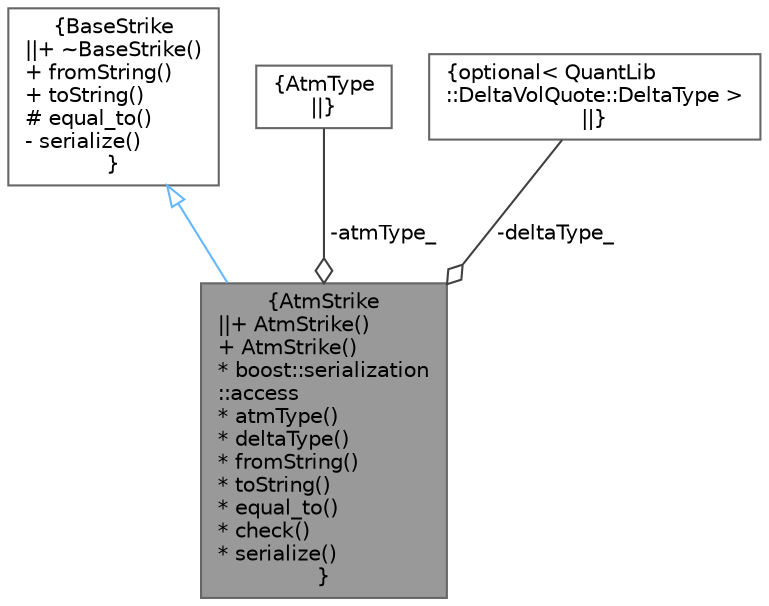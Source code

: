 digraph "AtmStrike"
{
 // INTERACTIVE_SVG=YES
 // LATEX_PDF_SIZE
  bgcolor="transparent";
  edge [fontname=Helvetica,fontsize=10,labelfontname=Helvetica,labelfontsize=10];
  node [fontname=Helvetica,fontsize=10,shape=box,height=0.2,width=0.4];
  Node1 [label="{AtmStrike\n||+ AtmStrike()\l+ AtmStrike()\l* boost::serialization\l::access\l* atmType()\l* deltaType()\l* fromString()\l* toString()\l* equal_to()\l* check()\l* serialize()\l}",height=0.2,width=0.4,color="gray40", fillcolor="grey60", style="filled", fontcolor="black",tooltip=" "];
  Node2 -> Node1 [dir="back",color="steelblue1",style="solid",arrowtail="onormal"];
  Node2 [label="{BaseStrike\n||+ ~BaseStrike()\l+ fromString()\l+ toString()\l# equal_to()\l- serialize()\l}",height=0.2,width=0.4,color="gray40", fillcolor="white", style="filled",URL="$classore_1_1data_1_1_base_strike.html",tooltip=" "];
  Node3 -> Node1 [color="grey25",style="solid",label=" -atmType_" ,arrowhead="odiamond"];
  Node3 [label="{AtmType\n||}",height=0.2,width=0.4,color="gray40", fillcolor="white", style="filled",tooltip=" "];
  Node4 -> Node1 [color="grey25",style="solid",label=" -deltaType_" ,arrowhead="odiamond"];
  Node4 [label="{optional\< QuantLib\l::DeltaVolQuote::DeltaType \>\n||}",height=0.2,width=0.4,color="gray40", fillcolor="white", style="filled",tooltip=" "];
}

